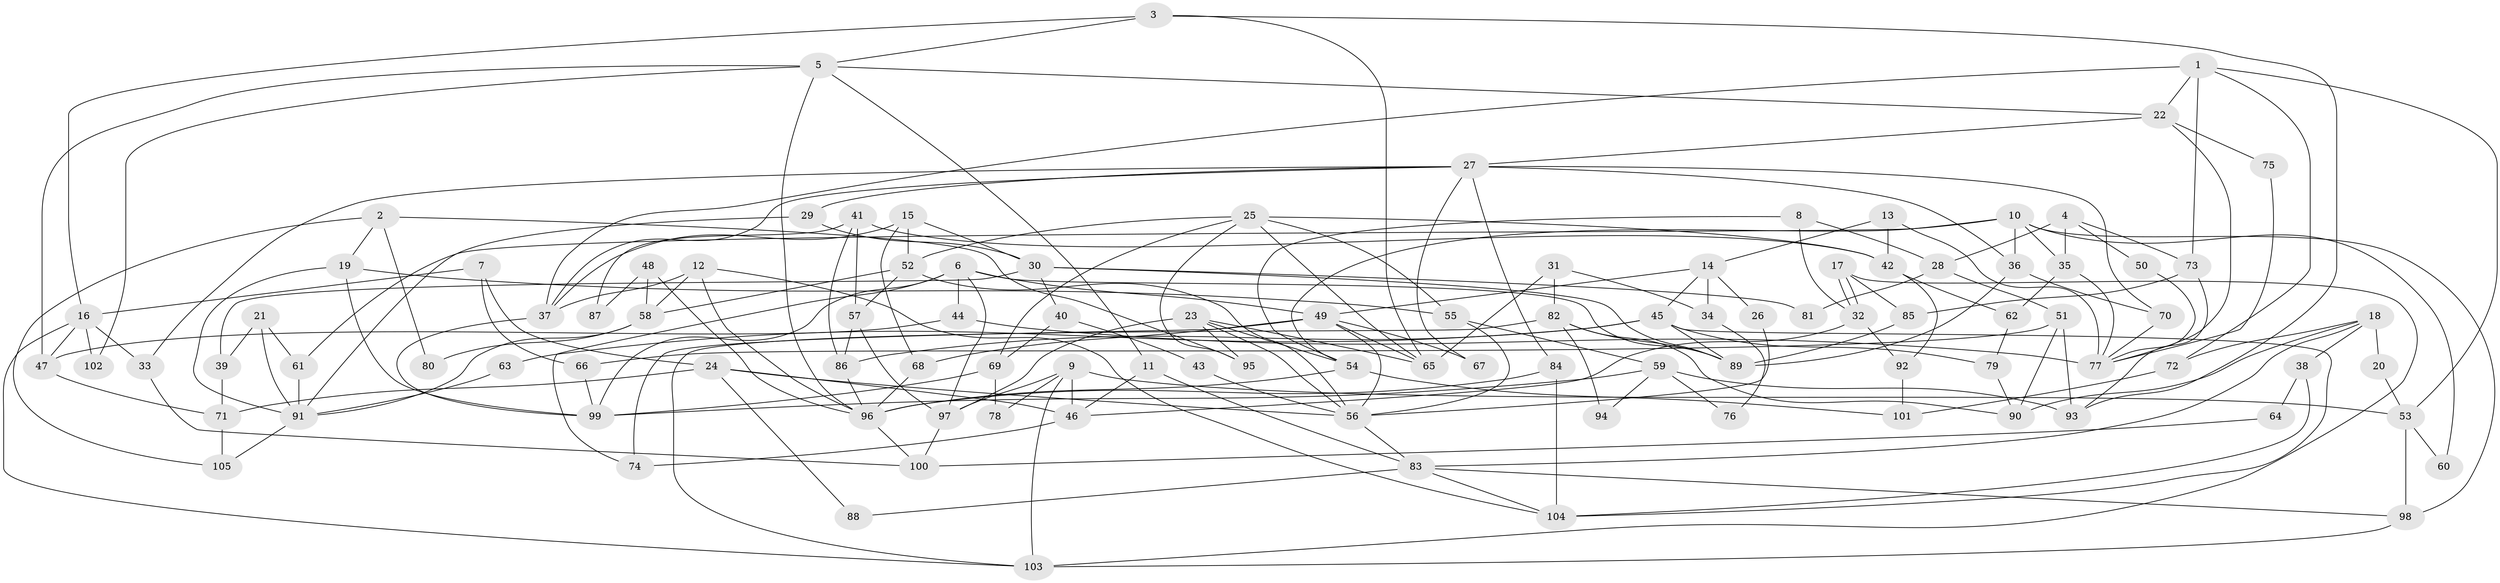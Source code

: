 // Generated by graph-tools (version 1.1) at 2025/02/03/09/25 03:02:12]
// undirected, 105 vertices, 210 edges
graph export_dot {
graph [start="1"]
  node [color=gray90,style=filled];
  1;
  2;
  3;
  4;
  5;
  6;
  7;
  8;
  9;
  10;
  11;
  12;
  13;
  14;
  15;
  16;
  17;
  18;
  19;
  20;
  21;
  22;
  23;
  24;
  25;
  26;
  27;
  28;
  29;
  30;
  31;
  32;
  33;
  34;
  35;
  36;
  37;
  38;
  39;
  40;
  41;
  42;
  43;
  44;
  45;
  46;
  47;
  48;
  49;
  50;
  51;
  52;
  53;
  54;
  55;
  56;
  57;
  58;
  59;
  60;
  61;
  62;
  63;
  64;
  65;
  66;
  67;
  68;
  69;
  70;
  71;
  72;
  73;
  74;
  75;
  76;
  77;
  78;
  79;
  80;
  81;
  82;
  83;
  84;
  85;
  86;
  87;
  88;
  89;
  90;
  91;
  92;
  93;
  94;
  95;
  96;
  97;
  98;
  99;
  100;
  101;
  102;
  103;
  104;
  105;
  1 -- 72;
  1 -- 53;
  1 -- 22;
  1 -- 37;
  1 -- 73;
  2 -- 19;
  2 -- 105;
  2 -- 80;
  2 -- 95;
  3 -- 65;
  3 -- 5;
  3 -- 16;
  3 -- 93;
  4 -- 28;
  4 -- 35;
  4 -- 50;
  4 -- 73;
  5 -- 96;
  5 -- 47;
  5 -- 11;
  5 -- 22;
  5 -- 102;
  6 -- 97;
  6 -- 44;
  6 -- 49;
  6 -- 74;
  6 -- 89;
  6 -- 99;
  7 -- 24;
  7 -- 16;
  7 -- 66;
  8 -- 32;
  8 -- 54;
  8 -- 28;
  9 -- 103;
  9 -- 97;
  9 -- 46;
  9 -- 53;
  9 -- 78;
  10 -- 35;
  10 -- 54;
  10 -- 36;
  10 -- 60;
  10 -- 61;
  10 -- 98;
  11 -- 46;
  11 -- 83;
  12 -- 104;
  12 -- 37;
  12 -- 58;
  12 -- 96;
  13 -- 77;
  13 -- 42;
  13 -- 14;
  14 -- 49;
  14 -- 26;
  14 -- 34;
  14 -- 45;
  15 -- 68;
  15 -- 37;
  15 -- 30;
  15 -- 52;
  16 -- 103;
  16 -- 33;
  16 -- 47;
  16 -- 102;
  17 -- 85;
  17 -- 32;
  17 -- 32;
  17 -- 103;
  18 -- 83;
  18 -- 90;
  18 -- 20;
  18 -- 38;
  18 -- 72;
  19 -- 99;
  19 -- 91;
  19 -- 55;
  20 -- 53;
  21 -- 61;
  21 -- 91;
  21 -- 39;
  22 -- 27;
  22 -- 75;
  22 -- 77;
  23 -- 56;
  23 -- 95;
  23 -- 54;
  23 -- 65;
  23 -- 97;
  24 -- 46;
  24 -- 56;
  24 -- 71;
  24 -- 88;
  25 -- 55;
  25 -- 65;
  25 -- 42;
  25 -- 52;
  25 -- 69;
  25 -- 95;
  26 -- 56;
  27 -- 84;
  27 -- 29;
  27 -- 33;
  27 -- 36;
  27 -- 37;
  27 -- 67;
  27 -- 70;
  28 -- 51;
  28 -- 81;
  29 -- 30;
  29 -- 91;
  30 -- 89;
  30 -- 39;
  30 -- 40;
  30 -- 81;
  31 -- 82;
  31 -- 65;
  31 -- 34;
  32 -- 46;
  32 -- 92;
  33 -- 100;
  34 -- 76;
  35 -- 62;
  35 -- 77;
  36 -- 70;
  36 -- 89;
  37 -- 99;
  38 -- 104;
  38 -- 64;
  39 -- 71;
  40 -- 69;
  40 -- 43;
  41 -- 57;
  41 -- 86;
  41 -- 42;
  41 -- 87;
  42 -- 62;
  42 -- 92;
  43 -- 56;
  44 -- 77;
  44 -- 47;
  45 -- 89;
  45 -- 63;
  45 -- 79;
  45 -- 86;
  45 -- 104;
  46 -- 74;
  47 -- 71;
  48 -- 96;
  48 -- 58;
  48 -- 87;
  49 -- 56;
  49 -- 65;
  49 -- 67;
  49 -- 68;
  49 -- 74;
  50 -- 77;
  51 -- 93;
  51 -- 66;
  51 -- 90;
  52 -- 56;
  52 -- 57;
  52 -- 58;
  53 -- 98;
  53 -- 60;
  54 -- 96;
  54 -- 101;
  55 -- 59;
  55 -- 56;
  56 -- 83;
  57 -- 86;
  57 -- 97;
  58 -- 80;
  58 -- 91;
  59 -- 99;
  59 -- 93;
  59 -- 76;
  59 -- 94;
  61 -- 91;
  62 -- 79;
  63 -- 91;
  64 -- 100;
  66 -- 99;
  68 -- 96;
  69 -- 99;
  69 -- 78;
  70 -- 77;
  71 -- 105;
  72 -- 101;
  73 -- 85;
  73 -- 93;
  75 -- 77;
  79 -- 90;
  82 -- 89;
  82 -- 103;
  82 -- 90;
  82 -- 94;
  83 -- 88;
  83 -- 98;
  83 -- 104;
  84 -- 104;
  84 -- 96;
  85 -- 89;
  86 -- 96;
  91 -- 105;
  92 -- 101;
  96 -- 100;
  97 -- 100;
  98 -- 103;
}

